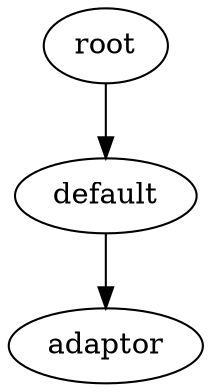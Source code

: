 digraph default {
    root_40 [label="root"];
    default_41 [label="default"];
    adaptor_42 [label="adaptor"];
    root_40 -> default_41;
    default_41 -> adaptor_42;
}
